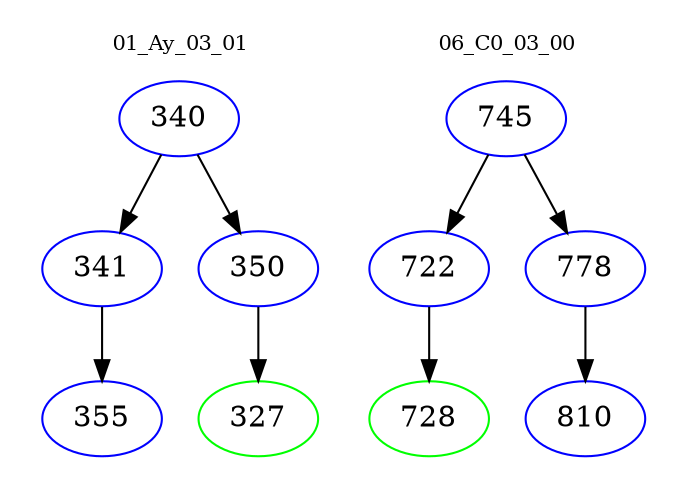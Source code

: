 digraph{
subgraph cluster_0 {
color = white
label = "01_Ay_03_01";
fontsize=10;
T0_340 [label="340", color="blue"]
T0_340 -> T0_341 [color="black"]
T0_341 [label="341", color="blue"]
T0_341 -> T0_355 [color="black"]
T0_355 [label="355", color="blue"]
T0_340 -> T0_350 [color="black"]
T0_350 [label="350", color="blue"]
T0_350 -> T0_327 [color="black"]
T0_327 [label="327", color="green"]
}
subgraph cluster_1 {
color = white
label = "06_C0_03_00";
fontsize=10;
T1_745 [label="745", color="blue"]
T1_745 -> T1_722 [color="black"]
T1_722 [label="722", color="blue"]
T1_722 -> T1_728 [color="black"]
T1_728 [label="728", color="green"]
T1_745 -> T1_778 [color="black"]
T1_778 [label="778", color="blue"]
T1_778 -> T1_810 [color="black"]
T1_810 [label="810", color="blue"]
}
}
